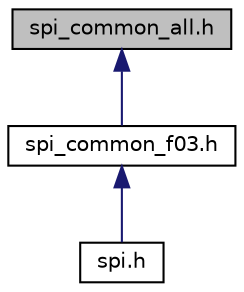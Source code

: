 digraph "spi_common_all.h"
{
  edge [fontname="Helvetica",fontsize="10",labelfontname="Helvetica",labelfontsize="10"];
  node [fontname="Helvetica",fontsize="10",shape=record];
  Node1 [label="spi_common_all.h",height=0.2,width=0.4,color="black", fillcolor="grey75", style="filled", fontcolor="black"];
  Node1 -> Node2 [dir="back",color="midnightblue",fontsize="10",style="solid",fontname="Helvetica"];
  Node2 [label="spi_common_f03.h",height=0.2,width=0.4,color="black", fillcolor="white", style="filled",URL="$spi__common__f03_8h.html"];
  Node2 -> Node3 [dir="back",color="midnightblue",fontsize="10",style="solid",fontname="Helvetica"];
  Node3 [label="spi.h",height=0.2,width=0.4,color="black", fillcolor="white", style="filled",URL="$spi_8h.html"];
}
